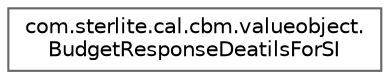 digraph "Graphical Class Hierarchy"
{
 // LATEX_PDF_SIZE
  bgcolor="transparent";
  edge [fontname=Helvetica,fontsize=10,labelfontname=Helvetica,labelfontsize=10];
  node [fontname=Helvetica,fontsize=10,shape=box,height=0.2,width=0.4];
  rankdir="LR";
  Node0 [id="Node000000",label="com.sterlite.cal.cbm.valueobject.\lBudgetResponseDeatilsForSI",height=0.2,width=0.4,color="grey40", fillcolor="white", style="filled",URL="$classcom_1_1sterlite_1_1cal_1_1cbm_1_1valueobject_1_1_budget_response_deatils_for_s_i.html",tooltip=" "];
}
